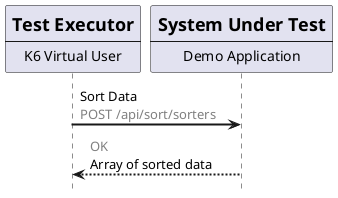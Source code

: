@startuml sorting-test
skinparam sequenceArrowThickness 2
skinparam responseMessageBelowArrow true
hide footbox

participant exec[
    = Test Executor
    ----
    K6 Virtual User
]

participant sut [
    = System Under Test
    ----
    Demo Application
]

exec -> sut: Sort Data \n<color:gray>POST /api/sort/sorters</color>
sut --> exec: <color:gray>OK</color>\nArray of sorted data

@enduml